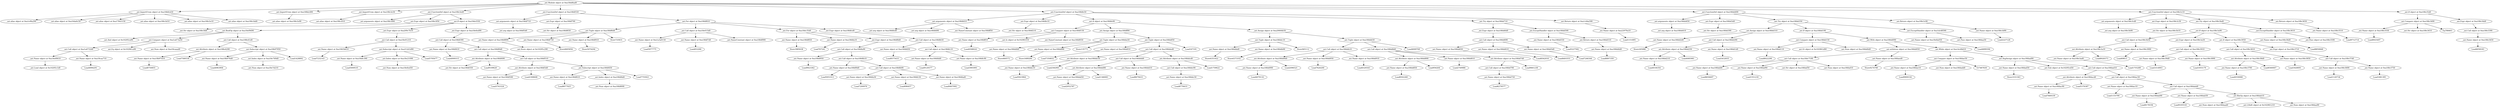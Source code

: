 strict digraph  {
<_ast.alias object at 0xa1e9fa290>;
<_ast.alias object at 0xa16da0c50>;
<_ast.alias object at 0xa17643150>;
<_ast.alias object at 0xa18fe3d10>;
<_ast.alias object at 0xa18fe3e10>;
<_ast.alias object at 0xa18fe3dd0>;
<_ast.ImportFrom object at 0xa18b8cb50>;
<_ast.alias object at 0xa18fe3e90>;
<_ast.ImportFrom object at 0xa188dc490>;
<_ast.alias object at 0xa18fe3f10>;
<_ast.ImportFrom object at 0xa18fe3e50>;
<_ast.arguments object at 0xa18fe3f90>;
<_ast.Str object at 0xa18fe3fd0>;
<_ast.Expr object at 0xa18fe3f50>;
<_ast.And object at 0x10295ca90>;
<_ast.Load object at 0x10295c1d0>;
<_ast.Name object at 0xa18ef0610>;
<_ast.Name object at 0xa18caa710>;
Load4994291;
<_ast.Call object at 0xa1a4732d0>;
<_ast.Eq object at 0x102961a90>;
<_ast.Num object at 0xa18caaad0>;
<_ast.Compare object at 0xa1a473a50>;
<_ast.Name object at 0xa18b97d10>;
Load8750855;
<_ast.Attribute object at 0xa188e4290>;
Load7580536;
<_ast.Name object at 0xa18b976d0>;
Load4963904;
<_ast.Num object at 0xa18e7d210>;
<_ast.Index object at 0xa18e749d0>;
<_ast.Subscript object at 0xa18b97950>;
Load1428892;
<_ast.Call object at 0xa188e41d0>;
<_ast.BoolOp object at 0xa18ef9490>;
<_ast.Name object at 0xa1843b610>;
Load7232143;
<_ast.Name object at 0xa18dfc390>;
Load5009535;
<_ast.Num object at 0xa18e6ed50>;
<_ast.Index object at 0xa18e21090>;
<_ast.Subscript object at 0xa212d1d90>;
Load5795677;
<_ast.Call object at 0xa18e01210>;
<_ast.Expr object at 0xa209c7b10>;
<_ast.Name object at 0xa18fdf410>;
Load4909315;
<_ast.Str object at 0xa18fdf350>;
<_ast.Attribute object at 0xa18fdf490>;
Load9109620;
<_ast.Name object at 0xa18fdf590>;
Load3743324;
<_ast.Attribute object at 0xa18fdf3d0>;
Load2308608;
<_ast.Name object at 0xa18fdf610>;
Load8077925;
<_ast.Num object at 0xa18fdf690>;
<_ast.Index object at 0xa18fdf4d0>;
<_ast.Subscript object at 0xa18fdf450>;
Load7755921;
<_ast.Call object at 0xa18fdf510>;
<_ast.Call object at 0xa18fdf0d0>;
<_ast.Call object at 0xa18fdf390>;
<_ast.Expr object at 0xa18e6ed90>;
<_ast.If object at 0xa18dcf350>;
<_ast.FunctionDef object at 0xa18fe3ed0>;
<_ast.arg object at 0xa18fdf5d0>;
<_ast.arguments object at 0xa18fdf710>;
<_ast.Str object at 0xa18fdf650>;
<_ast.Expr object at 0xa18fdf790>;
<_ast.Store object at 0x10295c290>;
<_ast.Name object at 0xa18fdf890>;
<_ast.Name object at 0xa18fdf750>;
Store6605856;
<_ast.Name object at 0xa18fdf910>;
Store5074204;
<_ast.Tuple object at 0xa18fdf6d0>;
Store725831;
<_ast.Name object at 0xa1a3a0150>;
Load5977775;
<_ast.Name object at 0xa18fdf7d0>;
Load452266;
<_ast.NameConstant object at 0xa18fdf990>;
<_ast.Call object at 0xa18e015d0>;
<_ast.Name object at 0xa18fdf850>;
Store3985638;
<_ast.Name object at 0xa18fdfa10>;
Load767241;
<_ast.Name object at 0xa18fdf950>;
Load9923362;
<_ast.Name object at 0xa18fdf9d0>;
Load5053313;
<_ast.Name object at 0xa18fdfa50>;
Load7200976;
<_ast.Name object at 0xa18fdfc50>;
Load696457;
<_ast.Name object at 0xa18fdfad0>;
Load9407092;
<_ast.Call object at 0xa18fdfb90>;
<_ast.Call object at 0xa18fdfb10>;
<_ast.Call object at 0xa18fdfa90>;
<_ast.Expr object at 0xa18fdf8d0>;
<_ast.For object at 0xa18dc35d0>;
<_ast.Name object at 0xa18fdfd50>;
Load8575433;
<_ast.Name object at 0xa18fdfdd0>;
Load9129377;
<_ast.Name object at 0xa18fdfc90>;
Load3905991;
<_ast.Call object at 0xa18fdfc10>;
<_ast.Call object at 0xa18fdfb50>;
<_ast.Expr object at 0xa18fdfcd0>;
<_ast.For object at 0xa18fdf810>;
<_ast.FunctionDef object at 0xa18fdf550>;
<_ast.arg object at 0xa18fdfed0>;
<_ast.arg object at 0xa18fdfd90>;
<_ast.NameConstant object at 0xa18fdff50>;
<_ast.arguments object at 0xa18fdfd10>;
<_ast.Str object at 0xa18fdf210>;
<_ast.Expr object at 0xa18fdfe10>;
<_ast.Name object at 0xa18fdff10>;
Load4508024;
<_ast.Is object at 0x102961f10>;
<_ast.NameConstant object at 0xa18fdf050>;
<_ast.Compare object at 0xa18fdf150>;
<_ast.Name object at 0xa18fddfd0>;
Store660572;
<_ast.Name object at 0xa18fddf90>;
Store1689260;
<_ast.Tuple object at 0xa18fdda50>;
Store135771;
<_ast.Name object at 0xa18fddf10>;
Load7350832;
<_ast.Name object at 0xa18fdde10>;
Load5023964;
<_ast.Attribute object at 0xa18fdde50>;
Load2582901;
<_ast.Name object at 0xa18fddd50>;
Load2052787;
<_ast.Attribute object at 0xa18fddd90>;
Load1346083;
<_ast.Name object at 0xa18fddd10>;
Load8679433;
<_ast.Call object at 0xa18fdddd0>;
<_ast.Name object at 0xa18fddc50>;
Load8778433;
<_ast.Call object at 0xa18fddc90>;
<_ast.Attribute object at 0xa18fddcd0>;
Load1759622;
<_ast.Call object at 0xa18fdded0>;
<_ast.Tuple object at 0xa18fddf50>;
Load167191;
<_ast.Assign object at 0xa18fdff90>;
<_ast.Name object at 0xa18fddbd0>;
Store6351922;
<_ast.Name object at 0xa18fddb90>;
Store6373102;
<_ast.Tuple object at 0xa18fddc10>;
Store945112;
<_ast.Name object at 0xa18fdd990>;
Load4079116;
<_ast.Attribute object at 0xa18fdd9d0>;
Load2096521;
<_ast.Name object at 0xa18fdd950>;
Load7626200;
<_ast.Name object at 0xa18fdd910>;
Load6329343;
<_ast.Call object at 0xa18fddb10>;
<_ast.Name object at 0xa18fdd850>;
Load8502260;
<_ast.Attribute object at 0xa18fdd890>;
Load956264;
<_ast.Name object at 0xa18fdd810>;
Load2749986;
<_ast.Name object at 0xa18fdd750>;
Load6279577;
<_ast.Call object at 0xa18fdd790>;
<_ast.Attribute object at 0xa18fdd7d0>;
Load9661238;
<_ast.Call object at 0xa18fdd8d0>;
<_ast.Tuple object at 0xa18fddb50>;
Load4009769;
<_ast.Assign object at 0xa20664b50>;
<_ast.If object at 0xa18fdfe90>;
<_ast.Name object at 0xa18fdd650>;
Load8562016;
<_ast.Name object at 0xa18fdd610>;
Load8493551;
<_ast.Name object at 0xa18fdd5d0>;
Load7246344;
<_ast.Call object at 0xa18fdd690>;
<_ast.Expr object at 0xa18fdd6d0>;
<_ast.Name object at 0xa18fdd550>;
Load5227582;
<_ast.Name object at 0xa18fdd4d0>;
Load8897359;
<_ast.Return object at 0xa18fdd510>;
<_ast.ExceptHandler object at 0xa18fdd590>;
<_ast.Try object at 0xa18fdd710>;
<_ast.Name object at 0xa22979a10>;
Load1151895;
<_ast.Return object at 0xa1c0da590>;
<_ast.FunctionDef object at 0xa18fdfe50>;
<_ast.arg object at 0xa18fdd410>;
<_ast.arguments object at 0xa18fdd450>;
<_ast.Str object at 0xa18fdd390>;
<_ast.Expr object at 0xa18fdd3d0>;
<_ast.Name object at 0xa18fdd2d0>;
Store245088;
<_ast.Name object at 0xa18fdd210>;
Load4536354;
<_ast.Attribute object at 0xa18fdd250>;
Load4085981;
<_ast.Name object at 0xa18fdd1d0>;
Load3432835;
<_ast.Call object at 0xa18fdd290>;
<_ast.Assign object at 0xa18fdd310>;
<_ast.Name object at 0xa18fdd110>;
Load8022290;
<_ast.Gt object at 0x102961d90>;
<_ast.Num object at 0xa18fdd0d0>;
<_ast.Compare object at 0xa18fdd150>;
<_ast.Name object at 0xa18fdafd0>;
Load8658497;
<_ast.Name object at 0xa18fdaf90>;
Load1551218;
<_ast.Str object at 0xa18fdaf50>;
<_ast.Num object at 0xa18fdaf10>;
<_ast.Call object at 0xa18dc7190>;
<_ast.Name object at 0xa18fdaed0>;
Store9274780;
<_ast.withitem object at 0xa18fdd050>;
<_ast.Name object at 0xa18fdae10>;
Load9909334;
<_ast.Num object at 0xa18fdadd0>;
<_ast.Compare object at 0xa18fdae50>;
Gt7487830;
<_ast.Name object at 0xa18fdad50>;
Store3331363;
<_ast.Sub object at 0x10295cd50>;
<_ast.Name object at 0xa18fdac90>;
Load7669339;
<_ast.Attribute object at 0xa18fdacd0>;
Load5376387;
<_ast.Name object at 0xa18fdac10>;
Load1155790;
<_ast.Name object at 0xa18fdab90>;
Load8178194;
<_ast.Name object at 0xa18fdab50>;
Load9105518;
<_ast.Num object at 0xa18fdaad0>;
<_ast.LShift object at 0x102961210>;
<_ast.Num object at 0xa18fdaa90>;
<_ast.BinOp object at 0xa18fdab10>;
<_ast.Call object at 0xa18fdabd0>;
<_ast.Call object at 0xa18fdac50>;
<_ast.Call object at 0xa18fdad10>;
<_ast.AugAssign object at 0xa18fdad90>;
<_ast.While object at 0xa1dc48d10>;
<_ast.With object at 0xa18fdd090>;
<_ast.If object at 0xa18fdd190>;
<_ast.Name object at 0xa18e8a050>;
Load4899394;
<_ast.Pass object at 0xa18fdaa50>;
<_ast.ExceptHandler object at 0xa1dc48590>;
<_ast.Try object at 0xa18fdd350>;
<_ast.Name object at 0xa18fe3d90>;
Load2227126;
<_ast.Return object at 0xa18fe3c90>;
<_ast.FunctionDef object at 0xa18fdd490>;
<_ast.arg object at 0xa18fe3b90>;
<_ast.arguments object at 0xa18fe3cd0>;
<_ast.Str object at 0xa18fe3b10>;
<_ast.Expr object at 0xa18fe3c50>;
<_ast.Name object at 0xa18fe3ad0>;
Load1755289;
<_ast.Attribute object at 0xa18fe3a10>;
Load8928373;
<_ast.Name object at 0xa18fe3990>;
Load69815;
<_ast.Call object at 0xa18fe3b50>;
<_ast.Name object at 0xa18fe39d0>;
Load3314903;
<_ast.Name object at 0xa18fe3890>;
Load1055179;
<_ast.Call object at 0xa18fe3910>;
<_ast.Expr object at 0xa18fe3a50>;
<_ast.Name object at 0xa18fe3790>;
Load4559080;
<_ast.Attribute object at 0xa18fe38d0>;
Load6560007;
<_ast.Name object at 0xa18fe3850>;
Load1828091;
<_ast.Call object at 0xa18fe3810>;
<_ast.Name object at 0xa18fe3690>;
Load1120734;
<_ast.Name object at 0xa18fe3750>;
Load1681395;
<_ast.Call object at 0xa18fe37d0>;
<_ast.Expr object at 0xa18fe3710>;
<_ast.If object at 0xa18fe3950>;
<_ast.If object at 0xa18fe3a90>;
<_ast.Name object at 0xa18fe36d0>;
Load8850848;
<_ast.Pass object at 0xa18fe3590>;
<_ast.ExceptHandler object at 0xa18fe3610>;
<_ast.Try object at 0xa18fe3bd0>;
<_ast.Name object at 0xa18fe3510>;
Load9712714;
<_ast.Return object at 0xa18fe3650>;
<_ast.FunctionDef object at 0xa18fe3c10>;
<_ast.Name object at 0xa18fe3550>;
Load8925497;
<_ast.Str object at 0xa18fe3410>;
<_ast.Compare object at 0xa18fe3490>;
Eq788463;
<_ast.Name object at 0xa18fe3450>;
Load6058183;
<_ast.Call object at 0xa18fe3390>;
<_ast.Expr object at 0xa18fe34d0>;
<_ast.If object at 0xa18fe35d0>;
<_ast.Module object at 0xa18dd6ad0>;
<_ast.ImportFrom object at 0xa18b8cb50> -> <_ast.alias object at 0xa1e9fa290>;
<_ast.ImportFrom object at 0xa18b8cb50> -> <_ast.alias object at 0xa16da0c50>;
<_ast.ImportFrom object at 0xa18b8cb50> -> <_ast.alias object at 0xa17643150>;
<_ast.ImportFrom object at 0xa18b8cb50> -> <_ast.alias object at 0xa18fe3d10>;
<_ast.ImportFrom object at 0xa18b8cb50> -> <_ast.alias object at 0xa18fe3e10>;
<_ast.ImportFrom object at 0xa18b8cb50> -> <_ast.alias object at 0xa18fe3dd0>;
<_ast.ImportFrom object at 0xa188dc490> -> <_ast.alias object at 0xa18fe3e90>;
<_ast.ImportFrom object at 0xa18fe3e50> -> <_ast.alias object at 0xa18fe3f10>;
<_ast.Expr object at 0xa18fe3f50> -> <_ast.Str object at 0xa18fe3fd0>;
<_ast.Name object at 0xa18ef0610> -> <_ast.Load object at 0x10295c1d0>;
<_ast.Name object at 0xa18caa710> -> Load4994291;
<_ast.Call object at 0xa1a4732d0> -> <_ast.Name object at 0xa18ef0610>;
<_ast.Call object at 0xa1a4732d0> -> <_ast.Name object at 0xa18caa710>;
<_ast.Compare object at 0xa1a473a50> -> <_ast.Call object at 0xa1a4732d0>;
<_ast.Compare object at 0xa1a473a50> -> <_ast.Eq object at 0x102961a90>;
<_ast.Compare object at 0xa1a473a50> -> <_ast.Num object at 0xa18caaad0>;
<_ast.Name object at 0xa18b97d10> -> Load8750855;
<_ast.Attribute object at 0xa188e4290> -> <_ast.Name object at 0xa18b97d10>;
<_ast.Attribute object at 0xa188e4290> -> Load7580536;
<_ast.Name object at 0xa18b976d0> -> Load4963904;
<_ast.Index object at 0xa18e749d0> -> <_ast.Num object at 0xa18e7d210>;
<_ast.Subscript object at 0xa18b97950> -> <_ast.Name object at 0xa18b976d0>;
<_ast.Subscript object at 0xa18b97950> -> <_ast.Index object at 0xa18e749d0>;
<_ast.Subscript object at 0xa18b97950> -> Load1428892;
<_ast.Call object at 0xa188e41d0> -> <_ast.Attribute object at 0xa188e4290>;
<_ast.Call object at 0xa188e41d0> -> <_ast.Subscript object at 0xa18b97950>;
<_ast.BoolOp object at 0xa18ef9490> -> <_ast.And object at 0x10295ca90>;
<_ast.BoolOp object at 0xa18ef9490> -> <_ast.Compare object at 0xa1a473a50>;
<_ast.BoolOp object at 0xa18ef9490> -> <_ast.Call object at 0xa188e41d0>;
<_ast.Name object at 0xa1843b610> -> Load7232143;
<_ast.Name object at 0xa18dfc390> -> Load5009535;
<_ast.Index object at 0xa18e21090> -> <_ast.Num object at 0xa18e6ed50>;
<_ast.Subscript object at 0xa212d1d90> -> <_ast.Name object at 0xa18dfc390>;
<_ast.Subscript object at 0xa212d1d90> -> <_ast.Index object at 0xa18e21090>;
<_ast.Subscript object at 0xa212d1d90> -> Load5795677;
<_ast.Call object at 0xa18e01210> -> <_ast.Name object at 0xa1843b610>;
<_ast.Call object at 0xa18e01210> -> <_ast.Subscript object at 0xa212d1d90>;
<_ast.Expr object at 0xa209c7b10> -> <_ast.Call object at 0xa18e01210>;
<_ast.Name object at 0xa18fdf410> -> Load4909315;
<_ast.Attribute object at 0xa18fdf490> -> <_ast.Str object at 0xa18fdf350>;
<_ast.Attribute object at 0xa18fdf490> -> Load9109620;
<_ast.Name object at 0xa18fdf590> -> Load3743324;
<_ast.Attribute object at 0xa18fdf3d0> -> <_ast.Name object at 0xa18fdf590>;
<_ast.Attribute object at 0xa18fdf3d0> -> Load2308608;
<_ast.Name object at 0xa18fdf610> -> Load8077925;
<_ast.Index object at 0xa18fdf4d0> -> <_ast.Num object at 0xa18fdf690>;
<_ast.Subscript object at 0xa18fdf450> -> <_ast.Name object at 0xa18fdf610>;
<_ast.Subscript object at 0xa18fdf450> -> <_ast.Index object at 0xa18fdf4d0>;
<_ast.Subscript object at 0xa18fdf450> -> Load7755921;
<_ast.Call object at 0xa18fdf510> -> <_ast.Attribute object at 0xa18fdf3d0>;
<_ast.Call object at 0xa18fdf510> -> <_ast.Subscript object at 0xa18fdf450>;
<_ast.Call object at 0xa18fdf0d0> -> <_ast.Attribute object at 0xa18fdf490>;
<_ast.Call object at 0xa18fdf0d0> -> <_ast.Call object at 0xa18fdf510>;
<_ast.Call object at 0xa18fdf390> -> <_ast.Name object at 0xa18fdf410>;
<_ast.Call object at 0xa18fdf390> -> <_ast.Call object at 0xa18fdf0d0>;
<_ast.Expr object at 0xa18e6ed90> -> <_ast.Call object at 0xa18fdf390>;
<_ast.If object at 0xa18dcf350> -> <_ast.BoolOp object at 0xa18ef9490>;
<_ast.If object at 0xa18dcf350> -> <_ast.Expr object at 0xa209c7b10>;
<_ast.If object at 0xa18dcf350> -> <_ast.Expr object at 0xa18e6ed90>;
<_ast.FunctionDef object at 0xa18fe3ed0> -> <_ast.arguments object at 0xa18fe3f90>;
<_ast.FunctionDef object at 0xa18fe3ed0> -> <_ast.Expr object at 0xa18fe3f50>;
<_ast.FunctionDef object at 0xa18fe3ed0> -> <_ast.If object at 0xa18dcf350>;
<_ast.arguments object at 0xa18fdf710> -> <_ast.arg object at 0xa18fdf5d0>;
<_ast.Expr object at 0xa18fdf790> -> <_ast.Str object at 0xa18fdf650>;
<_ast.Name object at 0xa18fdf890> -> <_ast.Store object at 0x10295c290>;
<_ast.Name object at 0xa18fdf750> -> Store6605856;
<_ast.Name object at 0xa18fdf910> -> Store5074204;
<_ast.Tuple object at 0xa18fdf6d0> -> <_ast.Name object at 0xa18fdf890>;
<_ast.Tuple object at 0xa18fdf6d0> -> <_ast.Name object at 0xa18fdf750>;
<_ast.Tuple object at 0xa18fdf6d0> -> <_ast.Name object at 0xa18fdf910>;
<_ast.Tuple object at 0xa18fdf6d0> -> Store725831;
<_ast.Name object at 0xa1a3a0150> -> Load5977775;
<_ast.Name object at 0xa18fdf7d0> -> Load452266;
<_ast.Call object at 0xa18e015d0> -> <_ast.Name object at 0xa1a3a0150>;
<_ast.Call object at 0xa18e015d0> -> <_ast.Name object at 0xa18fdf7d0>;
<_ast.Call object at 0xa18e015d0> -> <_ast.NameConstant object at 0xa18fdf990>;
<_ast.Name object at 0xa18fdf850> -> Store3985638;
<_ast.Name object at 0xa18fdfa10> -> Load767241;
<_ast.Name object at 0xa18fdf950> -> Load9923362;
<_ast.Name object at 0xa18fdf9d0> -> Load5053313;
<_ast.Name object at 0xa18fdfa50> -> Load7200976;
<_ast.Name object at 0xa18fdfc50> -> Load696457;
<_ast.Name object at 0xa18fdfad0> -> Load9407092;
<_ast.Call object at 0xa18fdfb90> -> <_ast.Name object at 0xa18fdfa50>;
<_ast.Call object at 0xa18fdfb90> -> <_ast.Name object at 0xa18fdfc50>;
<_ast.Call object at 0xa18fdfb90> -> <_ast.Name object at 0xa18fdfad0>;
<_ast.Call object at 0xa18fdfb10> -> <_ast.Name object at 0xa18fdf9d0>;
<_ast.Call object at 0xa18fdfb10> -> <_ast.Call object at 0xa18fdfb90>;
<_ast.Call object at 0xa18fdfa90> -> <_ast.Name object at 0xa18fdf950>;
<_ast.Call object at 0xa18fdfa90> -> <_ast.Call object at 0xa18fdfb10>;
<_ast.Expr object at 0xa18fdf8d0> -> <_ast.Call object at 0xa18fdfa90>;
<_ast.For object at 0xa18dc35d0> -> <_ast.Name object at 0xa18fdf850>;
<_ast.For object at 0xa18dc35d0> -> <_ast.Name object at 0xa18fdfa10>;
<_ast.For object at 0xa18dc35d0> -> <_ast.Expr object at 0xa18fdf8d0>;
<_ast.Name object at 0xa18fdfd50> -> Load8575433;
<_ast.Name object at 0xa18fdfdd0> -> Load9129377;
<_ast.Name object at 0xa18fdfc90> -> Load3905991;
<_ast.Call object at 0xa18fdfc10> -> <_ast.Name object at 0xa18fdfdd0>;
<_ast.Call object at 0xa18fdfc10> -> <_ast.Name object at 0xa18fdfc90>;
<_ast.Call object at 0xa18fdfb50> -> <_ast.Name object at 0xa18fdfd50>;
<_ast.Call object at 0xa18fdfb50> -> <_ast.Call object at 0xa18fdfc10>;
<_ast.Expr object at 0xa18fdfcd0> -> <_ast.Call object at 0xa18fdfb50>;
<_ast.For object at 0xa18fdf810> -> <_ast.Tuple object at 0xa18fdf6d0>;
<_ast.For object at 0xa18fdf810> -> <_ast.Call object at 0xa18e015d0>;
<_ast.For object at 0xa18fdf810> -> <_ast.For object at 0xa18dc35d0>;
<_ast.For object at 0xa18fdf810> -> <_ast.Expr object at 0xa18fdfcd0>;
<_ast.FunctionDef object at 0xa18fdf550> -> <_ast.arguments object at 0xa18fdf710>;
<_ast.FunctionDef object at 0xa18fdf550> -> <_ast.Expr object at 0xa18fdf790>;
<_ast.FunctionDef object at 0xa18fdf550> -> <_ast.For object at 0xa18fdf810>;
<_ast.arguments object at 0xa18fdfd10> -> <_ast.arg object at 0xa18fdfed0>;
<_ast.arguments object at 0xa18fdfd10> -> <_ast.arg object at 0xa18fdfd90>;
<_ast.arguments object at 0xa18fdfd10> -> <_ast.NameConstant object at 0xa18fdff50>;
<_ast.Expr object at 0xa18fdfe10> -> <_ast.Str object at 0xa18fdf210>;
<_ast.Name object at 0xa18fdff10> -> Load4508024;
<_ast.Compare object at 0xa18fdf150> -> <_ast.Name object at 0xa18fdff10>;
<_ast.Compare object at 0xa18fdf150> -> <_ast.Is object at 0x102961f10>;
<_ast.Compare object at 0xa18fdf150> -> <_ast.NameConstant object at 0xa18fdf050>;
<_ast.Name object at 0xa18fddfd0> -> Store660572;
<_ast.Name object at 0xa18fddf90> -> Store1689260;
<_ast.Tuple object at 0xa18fdda50> -> <_ast.Name object at 0xa18fddfd0>;
<_ast.Tuple object at 0xa18fdda50> -> <_ast.Name object at 0xa18fddf90>;
<_ast.Tuple object at 0xa18fdda50> -> Store135771;
<_ast.Name object at 0xa18fddf10> -> Load7350832;
<_ast.Name object at 0xa18fdde10> -> Load5023964;
<_ast.Attribute object at 0xa18fdde50> -> <_ast.Name object at 0xa18fdde10>;
<_ast.Attribute object at 0xa18fdde50> -> Load2582901;
<_ast.Name object at 0xa18fddd50> -> Load2052787;
<_ast.Attribute object at 0xa18fddd90> -> <_ast.Name object at 0xa18fddd50>;
<_ast.Attribute object at 0xa18fddd90> -> Load1346083;
<_ast.Name object at 0xa18fddd10> -> Load8679433;
<_ast.Call object at 0xa18fdddd0> -> <_ast.Attribute object at 0xa18fddd90>;
<_ast.Call object at 0xa18fdddd0> -> <_ast.Name object at 0xa18fddd10>;
<_ast.Name object at 0xa18fddc50> -> Load8778433;
<_ast.Call object at 0xa18fddc90> -> <_ast.Name object at 0xa18fddc50>;
<_ast.Attribute object at 0xa18fddcd0> -> <_ast.Call object at 0xa18fddc90>;
<_ast.Attribute object at 0xa18fddcd0> -> Load1759622;
<_ast.Call object at 0xa18fdded0> -> <_ast.Attribute object at 0xa18fdde50>;
<_ast.Call object at 0xa18fdded0> -> <_ast.Call object at 0xa18fdddd0>;
<_ast.Call object at 0xa18fdded0> -> <_ast.Attribute object at 0xa18fddcd0>;
<_ast.Tuple object at 0xa18fddf50> -> <_ast.Name object at 0xa18fddf10>;
<_ast.Tuple object at 0xa18fddf50> -> <_ast.Call object at 0xa18fdded0>;
<_ast.Tuple object at 0xa18fddf50> -> Load167191;
<_ast.Assign object at 0xa18fdff90> -> <_ast.Tuple object at 0xa18fdda50>;
<_ast.Assign object at 0xa18fdff90> -> <_ast.Tuple object at 0xa18fddf50>;
<_ast.Name object at 0xa18fddbd0> -> Store6351922;
<_ast.Name object at 0xa18fddb90> -> Store6373102;
<_ast.Tuple object at 0xa18fddc10> -> <_ast.Name object at 0xa18fddbd0>;
<_ast.Tuple object at 0xa18fddc10> -> <_ast.Name object at 0xa18fddb90>;
<_ast.Tuple object at 0xa18fddc10> -> Store945112;
<_ast.Name object at 0xa18fdd990> -> Load4079116;
<_ast.Attribute object at 0xa18fdd9d0> -> <_ast.Name object at 0xa18fdd990>;
<_ast.Attribute object at 0xa18fdd9d0> -> Load2096521;
<_ast.Name object at 0xa18fdd950> -> Load7626200;
<_ast.Name object at 0xa18fdd910> -> Load6329343;
<_ast.Call object at 0xa18fddb10> -> <_ast.Attribute object at 0xa18fdd9d0>;
<_ast.Call object at 0xa18fddb10> -> <_ast.Name object at 0xa18fdd950>;
<_ast.Call object at 0xa18fddb10> -> <_ast.Name object at 0xa18fdd910>;
<_ast.Name object at 0xa18fdd850> -> Load8502260;
<_ast.Attribute object at 0xa18fdd890> -> <_ast.Name object at 0xa18fdd850>;
<_ast.Attribute object at 0xa18fdd890> -> Load956264;
<_ast.Name object at 0xa18fdd810> -> Load2749986;
<_ast.Name object at 0xa18fdd750> -> Load6279577;
<_ast.Call object at 0xa18fdd790> -> <_ast.Name object at 0xa18fdd750>;
<_ast.Attribute object at 0xa18fdd7d0> -> <_ast.Call object at 0xa18fdd790>;
<_ast.Attribute object at 0xa18fdd7d0> -> Load9661238;
<_ast.Call object at 0xa18fdd8d0> -> <_ast.Attribute object at 0xa18fdd890>;
<_ast.Call object at 0xa18fdd8d0> -> <_ast.Name object at 0xa18fdd810>;
<_ast.Call object at 0xa18fdd8d0> -> <_ast.Attribute object at 0xa18fdd7d0>;
<_ast.Tuple object at 0xa18fddb50> -> <_ast.Call object at 0xa18fddb10>;
<_ast.Tuple object at 0xa18fddb50> -> <_ast.Call object at 0xa18fdd8d0>;
<_ast.Tuple object at 0xa18fddb50> -> Load4009769;
<_ast.Assign object at 0xa20664b50> -> <_ast.Tuple object at 0xa18fddc10>;
<_ast.Assign object at 0xa20664b50> -> <_ast.Tuple object at 0xa18fddb50>;
<_ast.If object at 0xa18fdfe90> -> <_ast.Compare object at 0xa18fdf150>;
<_ast.If object at 0xa18fdfe90> -> <_ast.Assign object at 0xa18fdff90>;
<_ast.If object at 0xa18fdfe90> -> <_ast.Assign object at 0xa20664b50>;
<_ast.Name object at 0xa18fdd650> -> Load8562016;
<_ast.Name object at 0xa18fdd610> -> Load8493551;
<_ast.Name object at 0xa18fdd5d0> -> Load7246344;
<_ast.Call object at 0xa18fdd690> -> <_ast.Name object at 0xa18fdd650>;
<_ast.Call object at 0xa18fdd690> -> <_ast.Name object at 0xa18fdd610>;
<_ast.Call object at 0xa18fdd690> -> <_ast.Name object at 0xa18fdd5d0>;
<_ast.Expr object at 0xa18fdd6d0> -> <_ast.Call object at 0xa18fdd690>;
<_ast.Name object at 0xa18fdd550> -> Load5227582;
<_ast.Name object at 0xa18fdd4d0> -> Load8897359;
<_ast.Return object at 0xa18fdd510> -> <_ast.Name object at 0xa18fdd4d0>;
<_ast.ExceptHandler object at 0xa18fdd590> -> <_ast.Name object at 0xa18fdd550>;
<_ast.ExceptHandler object at 0xa18fdd590> -> <_ast.Return object at 0xa18fdd510>;
<_ast.Try object at 0xa18fdd710> -> <_ast.Expr object at 0xa18fdd6d0>;
<_ast.Try object at 0xa18fdd710> -> <_ast.ExceptHandler object at 0xa18fdd590>;
<_ast.Name object at 0xa22979a10> -> Load1151895;
<_ast.Return object at 0xa1c0da590> -> <_ast.Name object at 0xa22979a10>;
<_ast.FunctionDef object at 0xa18fdfe50> -> <_ast.arguments object at 0xa18fdfd10>;
<_ast.FunctionDef object at 0xa18fdfe50> -> <_ast.Expr object at 0xa18fdfe10>;
<_ast.FunctionDef object at 0xa18fdfe50> -> <_ast.If object at 0xa18fdfe90>;
<_ast.FunctionDef object at 0xa18fdfe50> -> <_ast.Try object at 0xa18fdd710>;
<_ast.FunctionDef object at 0xa18fdfe50> -> <_ast.Return object at 0xa1c0da590>;
<_ast.arguments object at 0xa18fdd450> -> <_ast.arg object at 0xa18fdd410>;
<_ast.Expr object at 0xa18fdd3d0> -> <_ast.Str object at 0xa18fdd390>;
<_ast.Name object at 0xa18fdd2d0> -> Store245088;
<_ast.Name object at 0xa18fdd210> -> Load4536354;
<_ast.Attribute object at 0xa18fdd250> -> <_ast.Name object at 0xa18fdd210>;
<_ast.Attribute object at 0xa18fdd250> -> Load4085981;
<_ast.Name object at 0xa18fdd1d0> -> Load3432835;
<_ast.Call object at 0xa18fdd290> -> <_ast.Attribute object at 0xa18fdd250>;
<_ast.Call object at 0xa18fdd290> -> <_ast.Name object at 0xa18fdd1d0>;
<_ast.Assign object at 0xa18fdd310> -> <_ast.Name object at 0xa18fdd2d0>;
<_ast.Assign object at 0xa18fdd310> -> <_ast.Call object at 0xa18fdd290>;
<_ast.Name object at 0xa18fdd110> -> Load8022290;
<_ast.Compare object at 0xa18fdd150> -> <_ast.Name object at 0xa18fdd110>;
<_ast.Compare object at 0xa18fdd150> -> <_ast.Gt object at 0x102961d90>;
<_ast.Compare object at 0xa18fdd150> -> <_ast.Num object at 0xa18fdd0d0>;
<_ast.Name object at 0xa18fdafd0> -> Load8658497;
<_ast.Name object at 0xa18fdaf90> -> Load1551218;
<_ast.Call object at 0xa18dc7190> -> <_ast.Name object at 0xa18fdafd0>;
<_ast.Call object at 0xa18dc7190> -> <_ast.Name object at 0xa18fdaf90>;
<_ast.Call object at 0xa18dc7190> -> <_ast.Str object at 0xa18fdaf50>;
<_ast.Call object at 0xa18dc7190> -> <_ast.Num object at 0xa18fdaf10>;
<_ast.Name object at 0xa18fdaed0> -> Store9274780;
<_ast.withitem object at 0xa18fdd050> -> <_ast.Call object at 0xa18dc7190>;
<_ast.withitem object at 0xa18fdd050> -> <_ast.Name object at 0xa18fdaed0>;
<_ast.Name object at 0xa18fdae10> -> Load9909334;
<_ast.Compare object at 0xa18fdae50> -> <_ast.Name object at 0xa18fdae10>;
<_ast.Compare object at 0xa18fdae50> -> Gt7487830;
<_ast.Compare object at 0xa18fdae50> -> <_ast.Num object at 0xa18fdadd0>;
<_ast.Name object at 0xa18fdad50> -> Store3331363;
<_ast.Name object at 0xa18fdac90> -> Load7669339;
<_ast.Attribute object at 0xa18fdacd0> -> <_ast.Name object at 0xa18fdac90>;
<_ast.Attribute object at 0xa18fdacd0> -> Load5376387;
<_ast.Name object at 0xa18fdac10> -> Load1155790;
<_ast.Name object at 0xa18fdab90> -> Load8178194;
<_ast.Name object at 0xa18fdab50> -> Load9105518;
<_ast.BinOp object at 0xa18fdab10> -> <_ast.Num object at 0xa18fdaad0>;
<_ast.BinOp object at 0xa18fdab10> -> <_ast.LShift object at 0x102961210>;
<_ast.BinOp object at 0xa18fdab10> -> <_ast.Num object at 0xa18fdaa90>;
<_ast.Call object at 0xa18fdabd0> -> <_ast.Name object at 0xa18fdab90>;
<_ast.Call object at 0xa18fdabd0> -> <_ast.Name object at 0xa18fdab50>;
<_ast.Call object at 0xa18fdabd0> -> <_ast.BinOp object at 0xa18fdab10>;
<_ast.Call object at 0xa18fdac50> -> <_ast.Name object at 0xa18fdac10>;
<_ast.Call object at 0xa18fdac50> -> <_ast.Call object at 0xa18fdabd0>;
<_ast.Call object at 0xa18fdad10> -> <_ast.Attribute object at 0xa18fdacd0>;
<_ast.Call object at 0xa18fdad10> -> <_ast.Call object at 0xa18fdac50>;
<_ast.AugAssign object at 0xa18fdad90> -> <_ast.Name object at 0xa18fdad50>;
<_ast.AugAssign object at 0xa18fdad90> -> <_ast.Sub object at 0x10295cd50>;
<_ast.AugAssign object at 0xa18fdad90> -> <_ast.Call object at 0xa18fdad10>;
<_ast.While object at 0xa1dc48d10> -> <_ast.Compare object at 0xa18fdae50>;
<_ast.While object at 0xa1dc48d10> -> <_ast.AugAssign object at 0xa18fdad90>;
<_ast.With object at 0xa18fdd090> -> <_ast.withitem object at 0xa18fdd050>;
<_ast.With object at 0xa18fdd090> -> <_ast.While object at 0xa1dc48d10>;
<_ast.If object at 0xa18fdd190> -> <_ast.Compare object at 0xa18fdd150>;
<_ast.If object at 0xa18fdd190> -> <_ast.With object at 0xa18fdd090>;
<_ast.Name object at 0xa18e8a050> -> Load4899394;
<_ast.ExceptHandler object at 0xa1dc48590> -> <_ast.Name object at 0xa18e8a050>;
<_ast.ExceptHandler object at 0xa1dc48590> -> <_ast.Pass object at 0xa18fdaa50>;
<_ast.Try object at 0xa18fdd350> -> <_ast.Assign object at 0xa18fdd310>;
<_ast.Try object at 0xa18fdd350> -> <_ast.If object at 0xa18fdd190>;
<_ast.Try object at 0xa18fdd350> -> <_ast.ExceptHandler object at 0xa1dc48590>;
<_ast.Name object at 0xa18fe3d90> -> Load2227126;
<_ast.Return object at 0xa18fe3c90> -> <_ast.Name object at 0xa18fe3d90>;
<_ast.FunctionDef object at 0xa18fdd490> -> <_ast.arguments object at 0xa18fdd450>;
<_ast.FunctionDef object at 0xa18fdd490> -> <_ast.Expr object at 0xa18fdd3d0>;
<_ast.FunctionDef object at 0xa18fdd490> -> <_ast.Try object at 0xa18fdd350>;
<_ast.FunctionDef object at 0xa18fdd490> -> <_ast.Return object at 0xa18fe3c90>;
<_ast.arguments object at 0xa18fe3cd0> -> <_ast.arg object at 0xa18fe3b90>;
<_ast.Expr object at 0xa18fe3c50> -> <_ast.Str object at 0xa18fe3b10>;
<_ast.Name object at 0xa18fe3ad0> -> Load1755289;
<_ast.Attribute object at 0xa18fe3a10> -> <_ast.Name object at 0xa18fe3ad0>;
<_ast.Attribute object at 0xa18fe3a10> -> Load8928373;
<_ast.Name object at 0xa18fe3990> -> Load69815;
<_ast.Call object at 0xa18fe3b50> -> <_ast.Attribute object at 0xa18fe3a10>;
<_ast.Call object at 0xa18fe3b50> -> <_ast.Name object at 0xa18fe3990>;
<_ast.Name object at 0xa18fe39d0> -> Load3314903;
<_ast.Name object at 0xa18fe3890> -> Load1055179;
<_ast.Call object at 0xa18fe3910> -> <_ast.Name object at 0xa18fe39d0>;
<_ast.Call object at 0xa18fe3910> -> <_ast.Name object at 0xa18fe3890>;
<_ast.Expr object at 0xa18fe3a50> -> <_ast.Call object at 0xa18fe3910>;
<_ast.Name object at 0xa18fe3790> -> Load4559080;
<_ast.Attribute object at 0xa18fe38d0> -> <_ast.Name object at 0xa18fe3790>;
<_ast.Attribute object at 0xa18fe38d0> -> Load6560007;
<_ast.Name object at 0xa18fe3850> -> Load1828091;
<_ast.Call object at 0xa18fe3810> -> <_ast.Attribute object at 0xa18fe38d0>;
<_ast.Call object at 0xa18fe3810> -> <_ast.Name object at 0xa18fe3850>;
<_ast.Name object at 0xa18fe3690> -> Load1120734;
<_ast.Name object at 0xa18fe3750> -> Load1681395;
<_ast.Call object at 0xa18fe37d0> -> <_ast.Name object at 0xa18fe3690>;
<_ast.Call object at 0xa18fe37d0> -> <_ast.Name object at 0xa18fe3750>;
<_ast.Expr object at 0xa18fe3710> -> <_ast.Call object at 0xa18fe37d0>;
<_ast.If object at 0xa18fe3950> -> <_ast.Call object at 0xa18fe3810>;
<_ast.If object at 0xa18fe3950> -> <_ast.Expr object at 0xa18fe3710>;
<_ast.If object at 0xa18fe3a90> -> <_ast.Call object at 0xa18fe3b50>;
<_ast.If object at 0xa18fe3a90> -> <_ast.Expr object at 0xa18fe3a50>;
<_ast.If object at 0xa18fe3a90> -> <_ast.If object at 0xa18fe3950>;
<_ast.Name object at 0xa18fe36d0> -> Load8850848;
<_ast.ExceptHandler object at 0xa18fe3610> -> <_ast.Name object at 0xa18fe36d0>;
<_ast.ExceptHandler object at 0xa18fe3610> -> <_ast.Pass object at 0xa18fe3590>;
<_ast.Try object at 0xa18fe3bd0> -> <_ast.If object at 0xa18fe3a90>;
<_ast.Try object at 0xa18fe3bd0> -> <_ast.ExceptHandler object at 0xa18fe3610>;
<_ast.Name object at 0xa18fe3510> -> Load9712714;
<_ast.Return object at 0xa18fe3650> -> <_ast.Name object at 0xa18fe3510>;
<_ast.FunctionDef object at 0xa18fe3c10> -> <_ast.arguments object at 0xa18fe3cd0>;
<_ast.FunctionDef object at 0xa18fe3c10> -> <_ast.Expr object at 0xa18fe3c50>;
<_ast.FunctionDef object at 0xa18fe3c10> -> <_ast.Try object at 0xa18fe3bd0>;
<_ast.FunctionDef object at 0xa18fe3c10> -> <_ast.Return object at 0xa18fe3650>;
<_ast.Name object at 0xa18fe3550> -> Load8925497;
<_ast.Compare object at 0xa18fe3490> -> <_ast.Name object at 0xa18fe3550>;
<_ast.Compare object at 0xa18fe3490> -> Eq788463;
<_ast.Compare object at 0xa18fe3490> -> <_ast.Str object at 0xa18fe3410>;
<_ast.Name object at 0xa18fe3450> -> Load6058183;
<_ast.Call object at 0xa18fe3390> -> <_ast.Name object at 0xa18fe3450>;
<_ast.Expr object at 0xa18fe34d0> -> <_ast.Call object at 0xa18fe3390>;
<_ast.If object at 0xa18fe35d0> -> <_ast.Compare object at 0xa18fe3490>;
<_ast.If object at 0xa18fe35d0> -> <_ast.Expr object at 0xa18fe34d0>;
<_ast.Module object at 0xa18dd6ad0> -> <_ast.ImportFrom object at 0xa18b8cb50>;
<_ast.Module object at 0xa18dd6ad0> -> <_ast.ImportFrom object at 0xa188dc490>;
<_ast.Module object at 0xa18dd6ad0> -> <_ast.ImportFrom object at 0xa18fe3e50>;
<_ast.Module object at 0xa18dd6ad0> -> <_ast.FunctionDef object at 0xa18fe3ed0>;
<_ast.Module object at 0xa18dd6ad0> -> <_ast.FunctionDef object at 0xa18fdf550>;
<_ast.Module object at 0xa18dd6ad0> -> <_ast.FunctionDef object at 0xa18fdfe50>;
<_ast.Module object at 0xa18dd6ad0> -> <_ast.FunctionDef object at 0xa18fdd490>;
<_ast.Module object at 0xa18dd6ad0> -> <_ast.FunctionDef object at 0xa18fe3c10>;
<_ast.Module object at 0xa18dd6ad0> -> <_ast.If object at 0xa18fe35d0>;
}
